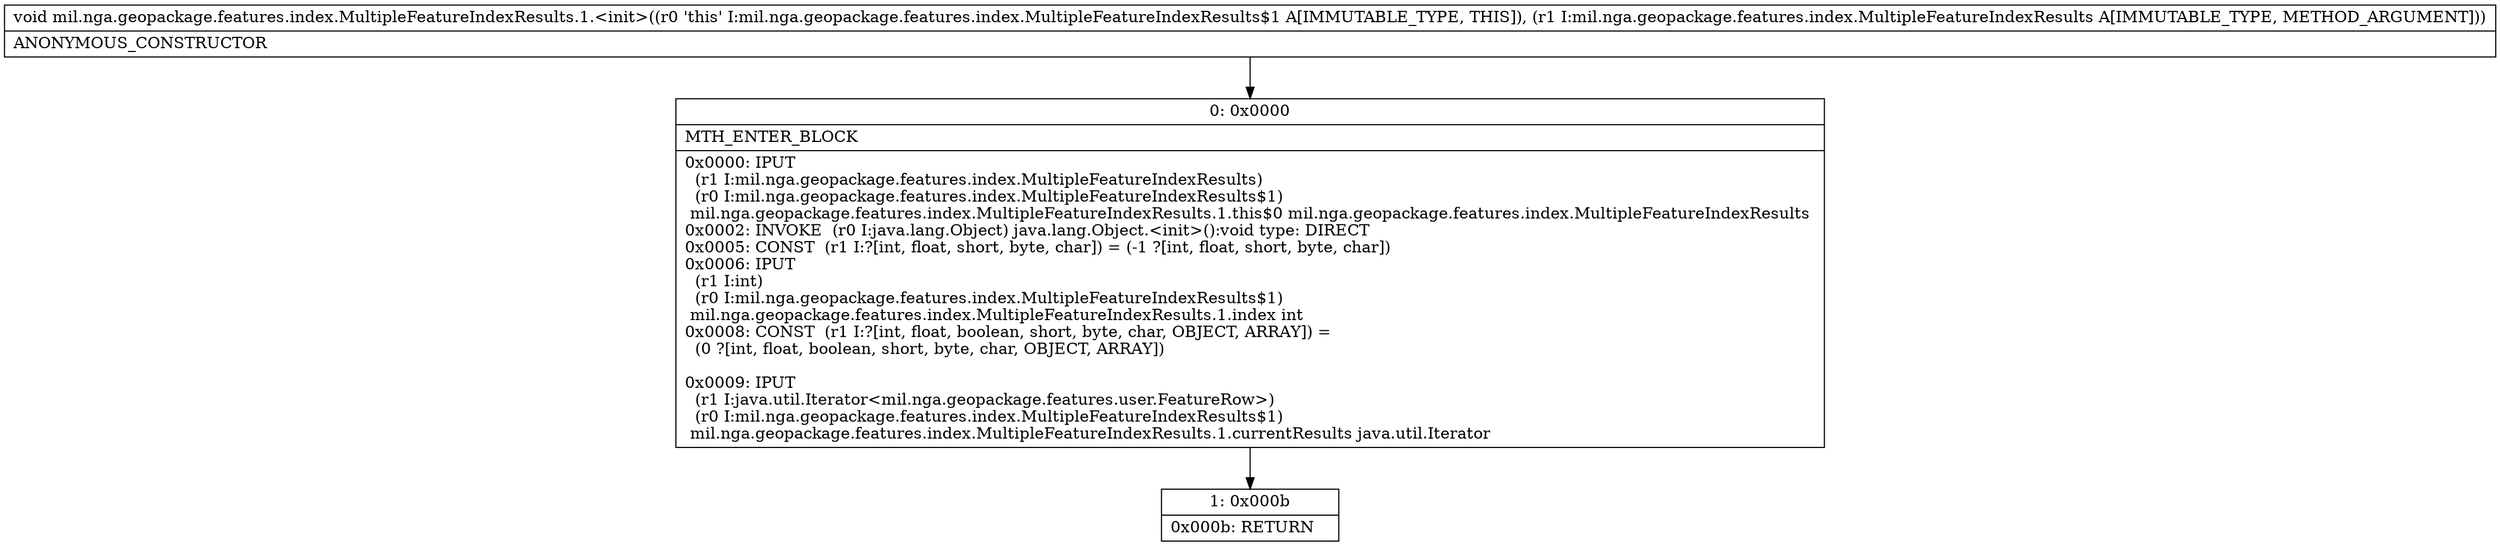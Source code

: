 digraph "CFG formil.nga.geopackage.features.index.MultipleFeatureIndexResults.1.\<init\>(Lmil\/nga\/geopackage\/features\/index\/MultipleFeatureIndexResults;)V" {
Node_0 [shape=record,label="{0\:\ 0x0000|MTH_ENTER_BLOCK\l|0x0000: IPUT  \l  (r1 I:mil.nga.geopackage.features.index.MultipleFeatureIndexResults)\l  (r0 I:mil.nga.geopackage.features.index.MultipleFeatureIndexResults$1)\l mil.nga.geopackage.features.index.MultipleFeatureIndexResults.1.this$0 mil.nga.geopackage.features.index.MultipleFeatureIndexResults \l0x0002: INVOKE  (r0 I:java.lang.Object) java.lang.Object.\<init\>():void type: DIRECT \l0x0005: CONST  (r1 I:?[int, float, short, byte, char]) = (\-1 ?[int, float, short, byte, char]) \l0x0006: IPUT  \l  (r1 I:int)\l  (r0 I:mil.nga.geopackage.features.index.MultipleFeatureIndexResults$1)\l mil.nga.geopackage.features.index.MultipleFeatureIndexResults.1.index int \l0x0008: CONST  (r1 I:?[int, float, boolean, short, byte, char, OBJECT, ARRAY]) = \l  (0 ?[int, float, boolean, short, byte, char, OBJECT, ARRAY])\l \l0x0009: IPUT  \l  (r1 I:java.util.Iterator\<mil.nga.geopackage.features.user.FeatureRow\>)\l  (r0 I:mil.nga.geopackage.features.index.MultipleFeatureIndexResults$1)\l mil.nga.geopackage.features.index.MultipleFeatureIndexResults.1.currentResults java.util.Iterator \l}"];
Node_1 [shape=record,label="{1\:\ 0x000b|0x000b: RETURN   \l}"];
MethodNode[shape=record,label="{void mil.nga.geopackage.features.index.MultipleFeatureIndexResults.1.\<init\>((r0 'this' I:mil.nga.geopackage.features.index.MultipleFeatureIndexResults$1 A[IMMUTABLE_TYPE, THIS]), (r1 I:mil.nga.geopackage.features.index.MultipleFeatureIndexResults A[IMMUTABLE_TYPE, METHOD_ARGUMENT]))  | ANONYMOUS_CONSTRUCTOR\l}"];
MethodNode -> Node_0;
Node_0 -> Node_1;
}

